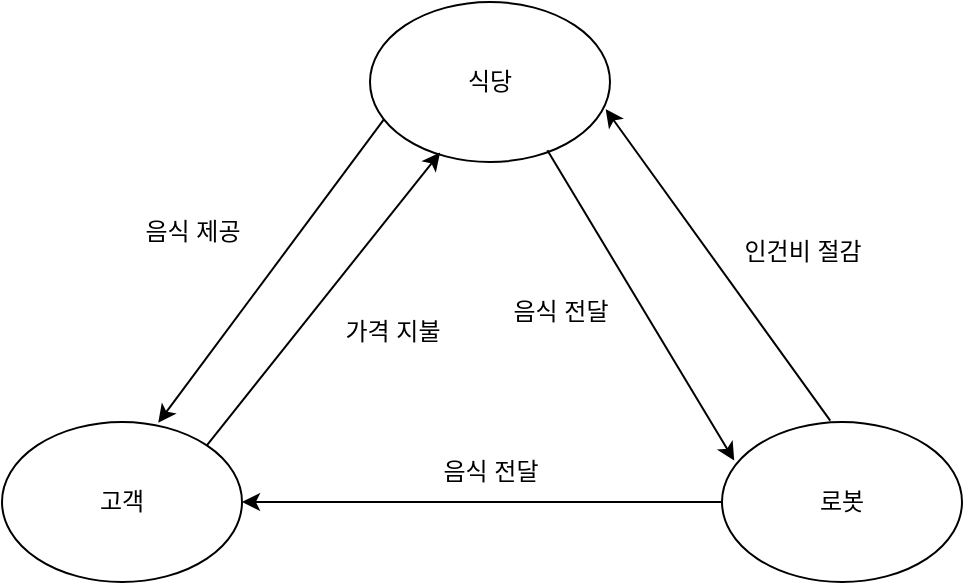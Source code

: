 <mxfile version="26.0.5">
  <diagram name="페이지-1" id="QuXAvEazbysszClGYELf">
    <mxGraphModel dx="841" dy="377" grid="1" gridSize="10" guides="1" tooltips="1" connect="1" arrows="1" fold="1" page="1" pageScale="1" pageWidth="827" pageHeight="1169" math="0" shadow="0">
      <root>
        <mxCell id="0" />
        <mxCell id="1" parent="0" />
        <mxCell id="IDf9Br3ee5zweWy9SajT-1" value="고객" style="ellipse;whiteSpace=wrap;html=1;" vertex="1" parent="1">
          <mxGeometry x="170" y="360" width="120" height="80" as="geometry" />
        </mxCell>
        <mxCell id="IDf9Br3ee5zweWy9SajT-2" value="식당" style="ellipse;whiteSpace=wrap;html=1;" vertex="1" parent="1">
          <mxGeometry x="354" y="150" width="120" height="80" as="geometry" />
        </mxCell>
        <mxCell id="IDf9Br3ee5zweWy9SajT-3" value="로봇" style="ellipse;whiteSpace=wrap;html=1;" vertex="1" parent="1">
          <mxGeometry x="530" y="360" width="120" height="80" as="geometry" />
        </mxCell>
        <mxCell id="IDf9Br3ee5zweWy9SajT-4" value="" style="endArrow=classic;html=1;rounded=0;entryX=0.982;entryY=0.67;entryDx=0;entryDy=0;entryPerimeter=0;exitX=0.451;exitY=-0.009;exitDx=0;exitDy=0;exitPerimeter=0;" edge="1" parent="1" source="IDf9Br3ee5zweWy9SajT-3" target="IDf9Br3ee5zweWy9SajT-2">
          <mxGeometry width="50" height="50" relative="1" as="geometry">
            <mxPoint x="525" y="330" as="sourcePoint" />
            <mxPoint x="575" y="280" as="targetPoint" />
          </mxGeometry>
        </mxCell>
        <mxCell id="IDf9Br3ee5zweWy9SajT-5" value="" style="endArrow=classic;html=1;rounded=0;exitX=0.739;exitY=0.927;exitDx=0;exitDy=0;exitPerimeter=0;entryX=0.051;entryY=0.241;entryDx=0;entryDy=0;entryPerimeter=0;" edge="1" parent="1" source="IDf9Br3ee5zweWy9SajT-2" target="IDf9Br3ee5zweWy9SajT-3">
          <mxGeometry width="50" height="50" relative="1" as="geometry">
            <mxPoint x="450" y="350" as="sourcePoint" />
            <mxPoint x="500" y="300" as="targetPoint" />
          </mxGeometry>
        </mxCell>
        <mxCell id="IDf9Br3ee5zweWy9SajT-6" value="" style="endArrow=classic;html=1;rounded=0;exitX=0.058;exitY=0.734;exitDx=0;exitDy=0;exitPerimeter=0;entryX=0.651;entryY=0.005;entryDx=0;entryDy=0;entryPerimeter=0;" edge="1" parent="1" source="IDf9Br3ee5zweWy9SajT-2" target="IDf9Br3ee5zweWy9SajT-1">
          <mxGeometry width="50" height="50" relative="1" as="geometry">
            <mxPoint x="450" y="350" as="sourcePoint" />
            <mxPoint x="500" y="300" as="targetPoint" />
          </mxGeometry>
        </mxCell>
        <mxCell id="IDf9Br3ee5zweWy9SajT-7" value="" style="endArrow=classic;html=1;rounded=0;exitX=1;exitY=0;exitDx=0;exitDy=0;entryX=0.292;entryY=0.941;entryDx=0;entryDy=0;entryPerimeter=0;" edge="1" parent="1" source="IDf9Br3ee5zweWy9SajT-1" target="IDf9Br3ee5zweWy9SajT-2">
          <mxGeometry width="50" height="50" relative="1" as="geometry">
            <mxPoint x="450" y="350" as="sourcePoint" />
            <mxPoint x="500" y="300" as="targetPoint" />
          </mxGeometry>
        </mxCell>
        <mxCell id="IDf9Br3ee5zweWy9SajT-9" value="" style="endArrow=classic;html=1;rounded=0;exitX=0;exitY=0.5;exitDx=0;exitDy=0;entryX=1;entryY=0.5;entryDx=0;entryDy=0;" edge="1" parent="1" source="IDf9Br3ee5zweWy9SajT-3" target="IDf9Br3ee5zweWy9SajT-1">
          <mxGeometry width="50" height="50" relative="1" as="geometry">
            <mxPoint x="450" y="350" as="sourcePoint" />
            <mxPoint x="500" y="300" as="targetPoint" />
          </mxGeometry>
        </mxCell>
        <mxCell id="IDf9Br3ee5zweWy9SajT-10" value="인건비 절감" style="text;html=1;align=center;verticalAlign=middle;resizable=0;points=[];autosize=1;strokeColor=none;fillColor=none;" vertex="1" parent="1">
          <mxGeometry x="530" y="260" width="80" height="30" as="geometry" />
        </mxCell>
        <mxCell id="IDf9Br3ee5zweWy9SajT-11" value="음식 전달" style="text;html=1;align=center;verticalAlign=middle;resizable=0;points=[];autosize=1;strokeColor=none;fillColor=none;" vertex="1" parent="1">
          <mxGeometry x="379" y="370" width="70" height="30" as="geometry" />
        </mxCell>
        <mxCell id="IDf9Br3ee5zweWy9SajT-13" value="음식 제공" style="text;html=1;align=center;verticalAlign=middle;resizable=0;points=[];autosize=1;strokeColor=none;fillColor=none;" vertex="1" parent="1">
          <mxGeometry x="230" y="250" width="70" height="30" as="geometry" />
        </mxCell>
        <mxCell id="IDf9Br3ee5zweWy9SajT-14" value="가격 지불" style="text;html=1;align=center;verticalAlign=middle;resizable=0;points=[];autosize=1;strokeColor=none;fillColor=none;" vertex="1" parent="1">
          <mxGeometry x="330" y="300" width="70" height="30" as="geometry" />
        </mxCell>
        <mxCell id="IDf9Br3ee5zweWy9SajT-15" value="음식 전달" style="text;html=1;align=center;verticalAlign=middle;resizable=0;points=[];autosize=1;strokeColor=none;fillColor=none;" vertex="1" parent="1">
          <mxGeometry x="414" y="290" width="70" height="30" as="geometry" />
        </mxCell>
      </root>
    </mxGraphModel>
  </diagram>
</mxfile>
